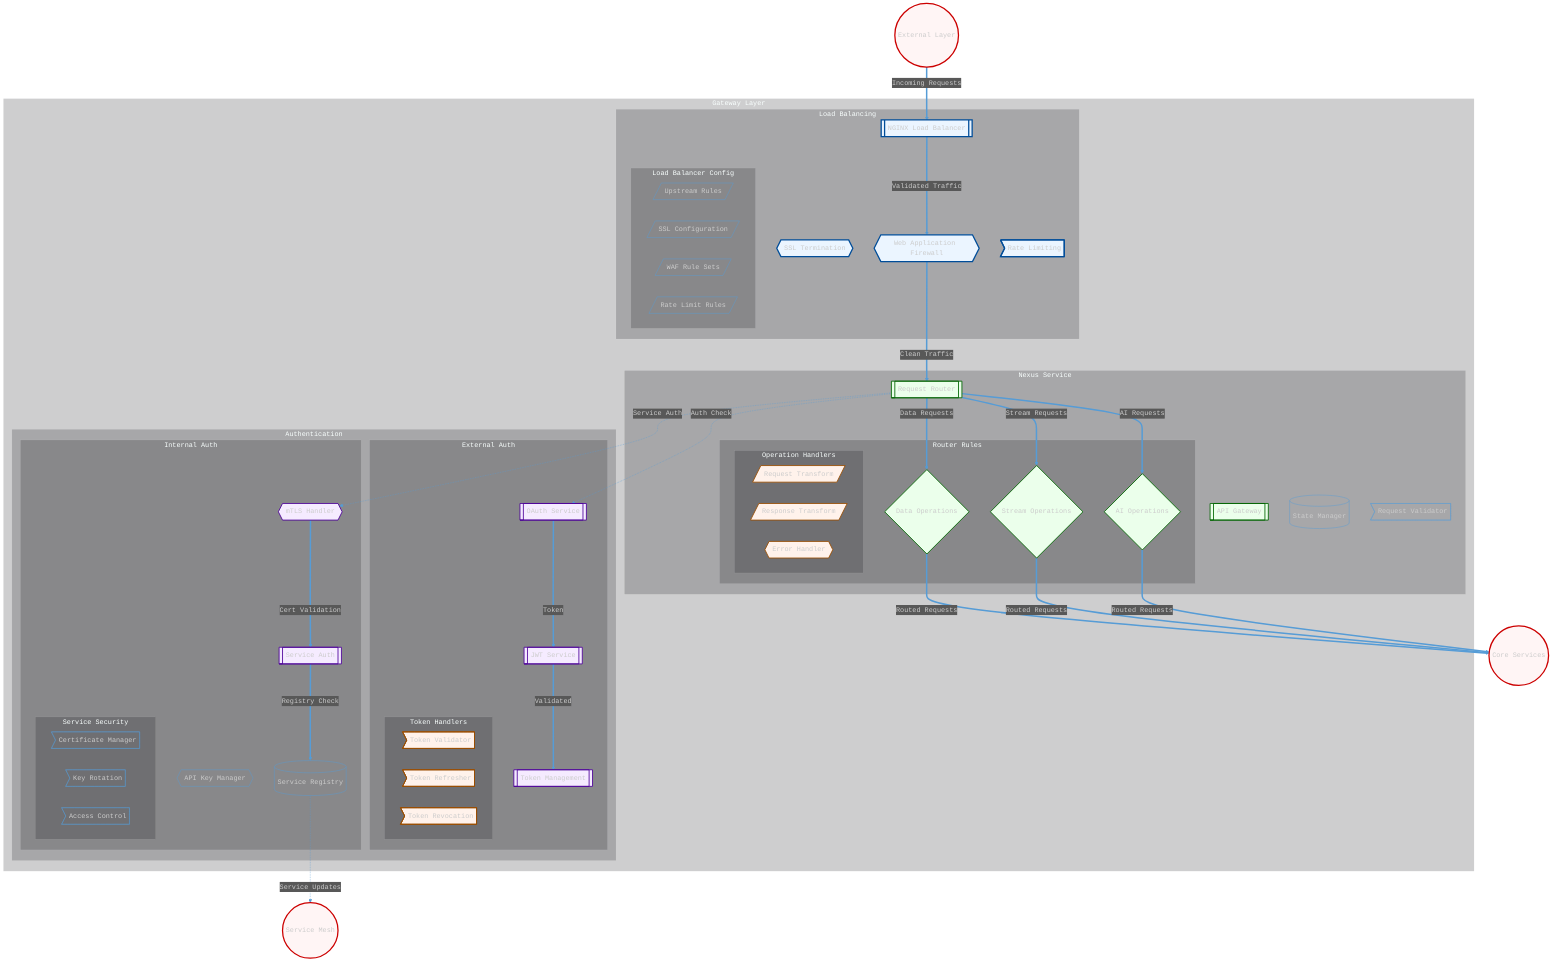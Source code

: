 graph TD
    %% Initialize with theme matching core-services
    %%{
        init: {
            'theme': 'dark',
            'themeVariables': {
                'darkMode': true,
                'background': 'transparent',
                'primaryColor': '#1c1c2420',
                'secondaryColor': '#14141920',
                'tertiaryColor': '#25252520',
                'primaryTextColor': '#ffffff',
                'secondaryTextColor': '#e0e0e0',
                'tertiaryTextColor': '#cccccc',
                'lineColor': '#569cd6',
                'mainBkg': 'transparent',
                'nodeBorder': '#569cd6',
                'clusterBkg': 'rgba(10, 10, 15, 0.2)',
                'clusterBorder': '#ffffff22',
                'defaultLinkColor': '#569cd6',
                'fontFamily': 'PixelOperator, monospace',
                'fontSize': '16px'
            }
        }
    }%%

    %% External Ports with enhanced shapes
    External((External Layer))
    Core((Core Services))
    ServiceMesh((Service Mesh))

    subgraph "Gateway Layer"
        direction LR
        subgraph "Load Balancing"
            LB[[NGINX Load Balancer]]
            SSL{{SSL Termination}}
            WAF{{Web Application Firewall}}
            RateLimit>Rate Limiting]

            subgraph "Load Balancer Config"
                UpstreamRules[/Upstream Rules/]
                SSLConfig[/SSL Configuration/]
                WAFRules[/WAF Rule Sets/]
                RateLimits[/Rate Limit Rules/]
            end
        end

        subgraph "Authentication"
            subgraph "External Auth"
                OAuth[[OAuth Service]]
                JWT[[JWT Service]]
                TokenMgmt[[Token Management]]
                
                subgraph "Token Handlers"
                    TokenValidator>Token Validator]
                    TokenRefresher>Token Refresher]
                    TokenRevocation>Token Revocation]
                end
            end
            
            subgraph "Internal Auth"
                MTLS{{mTLS Handler}}
                APIKey{{API Key Manager}}
                ServiceAuth[[Service Auth]]
                ServiceReg[(Service Registry)]
                
                subgraph "Service Security"
                    CertManager>Certificate Manager]
                    KeyRotation>Key Rotation]
                    AccessControl>Access Control]
                end
            end
        end

        subgraph "Nexus Service"
            Router[[Request Router]]
            APIGateway[[API Gateway]]
            StateManager[(State Manager)]
            Validator>Request Validator]
            
            subgraph "Router Rules"
                DataOps{Data Operations}
                StreamOps{Stream Operations}
                AIops{AI Operations}
                
                subgraph "Operation Handlers"
                    RequestTransform[/Request Transform/]
                    ResponseTransform[/Response Transform/]
                    ErrorHandler{{Error Handler}}
                end
            end
        end
    end

    %% Enhanced External Connections
    External ==>|"Incoming Requests"| LB
    LB ==>|"Validated Traffic"| WAF
    WAF ==>|"Clean Traffic"| Router

    %% Enhanced Auth Flows
    Router -.->|"Auth Check"| OAuth
    OAuth ==>|"Token"| JWT
    JWT ==>|"Validated"| TokenMgmt

    %% Enhanced Service Auth
    Router -.->|"Service Auth"| MTLS
    MTLS ==>|"Cert Validation"| ServiceAuth
    ServiceAuth ==>|"Registry Check"| ServiceReg

    %% Enhanced Core Service Routes
    Router ==>|"Data Requests"| DataOps
    Router ==>|"Stream Requests"| StreamOps
    Router ==>|"AI Requests"| AIops
    DataOps & StreamOps & AIops ==>|"Routed Requests"| Core

    %% Enhanced Service Discovery
    ServiceReg -.->|"Service Updates"| ServiceMesh

    %% Style Definitions
    classDef port fill:#fff5f5,stroke:#cc0000,stroke-width:3px
    classDef lb fill:#ebf5ff,stroke:#004d99,stroke-width:3px
    classDef auth fill:#f5ebff,stroke:#4d0099,stroke-width:2px
    classDef router fill:#ebffeb,stroke:#006600,stroke-width:2px
    classDef handler fill:#fff2eb,stroke:#994d00,stroke-width:2px

    %% Apply styles
    class External,Core,ServiceMesh port
    class LB,SSL,WAF,RateLimit lb
    class OAuth,JWT,MTLS,ServiceAuth,TokenMgmt auth
    class Router,APIGateway,DataOps,StreamOps,AIops router
    class RequestTransform,ResponseTransform,ErrorHandler,TokenValidator,TokenRefresher,TokenRevocation handler